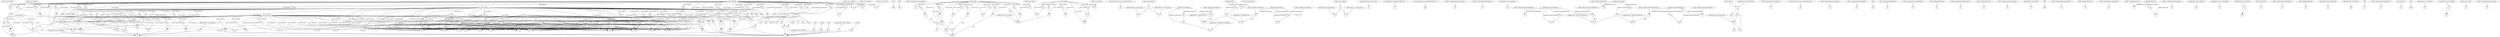 digraph g {
180[label="$r9"]
17[label="$r26"]
196[label="$r1"]
322[label="r5[0]"]
6[label="r1"]
309[label="r58"]
72[label="r0"]
38[label="r2"]
245[label="$r1"]
174[label="@parameter0: java.lang.String"]
340[label="r1"]
356[label="$r6"]
68[label="$r3"]
235[label="@this: basic.ObjectA"]
334[label="r4"]
52[label="r11"]
357[label="r3"]
289[label="r3"]
253[label="r0"]
58[label="@parameter0: callgraph.Circle$InnerA"]
122[label="r5"]
118[label="$r24"]
203[label="r0"]
20[label="@this: basic.ObjectB"]
234[label="@parameter0: java.lang.String"]
324[label="$r32"]
240[label="$r5"]
325[label="r5"]
71[label="@this: assignment.BasicAssignment"]
301[label="$r33"]
133[label="r0"]
268[label="r50"]
83[label="$r25"]
67[label="r2"]
251[label="$r7"]
233[label="r1"]
359[label="r2"]
260[label="@parameter0: basic.Parent"]
350[label="<java.lang.System: java.io.PrintStream out>"]
69[label="r1"]
155[label="@this: assignment.BasicAssignment2"]
312[label="r4"]
364[label="@this: assignment.BasicAssignment2"]
43[label="r8"]
95[label="$r7"]
300[label="r45"]
186[label="$r22[0]"]
197[label="r56"]
243[label="r3"]
296[label="@parameter3: basic.ObjectA[]"]
331[label="r2"]
198[label="$r29"]
220[label="@this: callgraph.ChainInvoke$InnerB"]
337[label="$r5"]
23[label="r1"]
173[label="@this: basic.ObjectB"]
25[label="r0"]
62[label="r1"]
73[label="$r2"]
169[label="r0"]
241[label="r2"]
77[label="r0"]
207[label="r3"]
183[label="r3"]
4[label="r2"]
34[label="$r6"]
109[label="$r1"]
361[label="r0"]
215[label="r1"]
3[label="$r4"]
344[label="r2"]
369[label="r0"]
321[label="r59"]
56[label="@this: callgraph.Circle$InnerB"]
218[label="r1"]
126[label="@parameter0: basic.ObjectA"]
189[label="$r18[0]"]
355[label="r1"]
50[label="$r5"]
182[label="r0"]
53[label="$r4"]
328[label="r1"]
345[label="r3"]
237[label="$r6"]
262[label="@this: basic.Parent"]
273[label="r1"]
166[label="r4"]
342[label="@this: callgraph.Circle$InnerA"]
175[label="@parameter1: java.lang.String"]
343[label="$r4"]
112[label="r0"]
32[label="$r5"]
117[label="r0"]
294[label="$r20"]
284[label="r46"]
125[label="@this: basic.ObjectB"]
143[label="r1"]
74[label="r6"]
123[label="$r14"]
160[label="$r14"]
200[label="r13"]
210[label="@this: assignment.BasicAssignment"]
27[label="$r10"]
281[label="$r30"]
121[label="$r15"]
230[label="r0"]
46[label="@this: callgraph.Hierarchy"]
49[label="r7"]
179[label="$r16"]
287[label="$r14"]
353[label="r0"]
12[label="r12"]
223[label="@this: basic.ObjectB"]
19[label="r0"]
156[label="r0"]
190[label="$r18"]
37[label="$r4"]
129[label="$r19"]
221[label="@parameter0: callgraph.ChainInvoke"]
120[label="r1"]
29[label="$r12"]
35[label="r1"]
99[label="r6"]
98[label="r5"]
136[label="r1"]
255[label="@parameter0: basic.Parent"]
306[label="$r35"]
326[label="@this: assignment.BasicAssignment2"]
238[label="@this: callgraph.Hierarchy"]
206[label="@this: callgraph.Circle$InnerA"]
293[label="$r19"]
90[label="$r8"]
178[label="$r7"]
352[label="@this: assignment.BasicAssignment"]
108[label="<java.lang.System: java.io.PrintStream out>"]
14[label="$r31"]
254[label="r2"]
195[label="r0"]
191[label="@parameter0: basic.ObjectA"]
256[label="r1"]
363[label="@this: basic.ObjectA"]
104[label="r0"]
201[label="$r22"]
130[label="@this: callgraph.Hierarchy"]
192[label="@parameter1: basic.ObjectA[]"]
244[label="<java.lang.System: java.io.PrintStream out>"]
152[label="r4"]
277[label="$r18"]
267[label="$r16"]
290[label="r49"]
229[label="r4"]
213[label="@this: callgraph.ChainInvoke$InnerA"]
335[label="@this: assignment.BasicAssignment"]
282[label="@parameter2: basic.ObjectA[]"]
132[label="@this: callgraph.Circle$InnerB"]
261[label="r0"]
236[label="r1"]
185[label="$r12"]
258[label="r2"]
194[label="@this: basic.ObjectB"]
61[label="$r4"]
248[label="$r4"]
188[label="r2[0]"]
263[label="@this: callgraph.Circle"]
219[label="r0"]
349[label="r0"]
276[label="$r11"]
1[label="r0"]
187[label="$r10"]
137[label="@parameter0: callgraph.Circle"]
269[label="r2"]
100[label="@this: basic.ChildA"]
102[label="r1"]
298[label="$r17"]
51[label="r9"]
297[label="r43"]
111[label="@this: callgraph.Hierarchy"]
347[label="$r5"]
85[label="$r17"]
307[label="$r12"]
367[label="r1"]
151[label="r10"]
165[label="$r2"]
161[label="r7"]
272[label="r5[0]"]
360[label="@this: assignment.BasicAssignment"]
66[label="$r5"]
184[label="r6[0]"]
193[label="$r11"]
295[label="$r39"]
146[label="$r16"]
246[label="@this: basic.Parent"]
57[label="r0"]
105[label="$r2"]
308[label="r5[0]"]
70[label="$r4"]
89[label="r1"]
259[label="r0"]
93[label="r0"]
39[label="@this: callgraph.Hierarchy"]
226[label="@parameter0: java.lang.String[]"]
101[label="r0"]
315[label="r40"]
157[label="r6"]
311[label="r44"]
224[label="$r2"]
314[label="@parameter0: basic.ObjectA"]
97[label="r3"]
275[label="$r37"]
286[label="$r25"]
320[label="r5[0]"]
44[label="r6"]
92[label="@this: assignment.BasicAssignment"]
278[label="$r15"]
22[label="'Hello, World!'"]
75[label="r5"]
358[label="$r5"]
10[label="r0"]
222[label="r0"]
42[label="$r3"]
11[label="$r1"]
135[label="r1"]
336[label="r0"]
266[label="$r21"]
54[label="(basic.ChildA) r1"]
141[label="@parameter0: callgraph.ChainInvoke"]
313[label="$r34"]
209[label="$r3"]
228[label="$r1"]
332[label="$r7"]
45[label="r1"]
60[label="$r6"]
158[label="@parameter0: basic.ObjectA"]
304[label="$r36"]
171[label="r1"]
302[label="r47"]
79[label="@this: basic.ObjectB"]
84[label="$r21"]
299[label="r55"]
317[label="$r10"]
205[label="r1"]
280[label="r41"]
18[label="$r27"]
145[label="r11"]
119[label="$r13"]
177[label="r4"]
63[label="r3"]
124[label="r1"]
172[label="r2"]
162[label="$r15"]
227[label="r0"]
366[label="$r2"]
87[label="r6"]
249[label="$r5"]
354[label="$r4"]
9[label="@this: assignment.BasicAssignment"]
279[label="@parameter1: basic.ObjectA"]
212[label="r2"]
150[label="r1"]
149[label="r9"]
239[label="r0"]
242[label="$r4"]
330[label="$r8"]
164[label="r1"]
40[label="r0"]
329[label="r3"]
303[label="r5[0]"]
252[label="@parameter0: java.lang.String[]"]
271[label="r53"]
8[label="$r3"]
148[label="$r17"]
231[label="r2"]
142[label="r1"]
106[label="@this: basic.ChildA"]
144[label="@parameter1: basic.ObjectA[]"]
257[label="$r0"]
24[label="@this: callgraph.ChainInvoke$InnerB"]
110[label="$r3"]
319[label="$r9"]
41[label="$r2"]
310[label="r54"]
16[label="$r3"]
318[label="$r8"]
265[label="r51"]
305[label="r5[0]"]
15[label="$r20"]
348[label="@parameter0: java.lang.String[]"]
36[label="'liter'"]
362[label="r0"]
291[label="r52"]
128[label="$r7"]
264[label="r0"]
199[label="r57"]
247[label="r0"]
103[label="@this: assignment.BasicAssignment"]
154[label="r5"]
80[label="r0"]
153[label="r3"]
225[label="r3"]
13[label="$r28"]
78[label="@this: callgraph.ChainInvoke"]
285[label="$r7"]
292[label="$r24"]
47[label="r0"]
323[label="$r38"]
163[label="$r3"]
368[label="@this: assignment.BasicAssignment"]
96[label="r1[0]"]
232[label="@parameter1: java.lang.String"]
82[label="r1"]
339[label="r0"]
131[label="r0"]
170[label="r0"]
2[label="@this: basic.ObjectC"]
208[label="$r4"]
81[label="@parameter0: basic.ObjectA[]"]
140[label="@this: callgraph.ChainInvoke$InnerA"]
338[label="$r9"]
351[label="$r9"]
167[label="r5"]
59[label="r1"]
107[label="r0"]
181[label="@this: assignment.BasicAssignment2"]
365[label="r0"]
288[label="$r22"]
55[label="r10"]
65[label="r0"]
204[label="@parameter0: callgraph.Circle$InnerB"]
115[label="$r2"]
333[label="$r6"]
127[label="$r23"]
114[label="r1"]
116[label="r1"]
346[label="$r7"]
64[label="@this: assignment.BasicAssignment"]
86[label="r2"]
21[label="$r7"]
30[label="$r11"]
216[label="$r13"]
33[label="r3"]
283[label="r42"]
327[label="r0"]
91[label="r2"]
28[label="@parameter0: java.lang.String"]
217[label="@parameter0: java.lang.String"]
176[label="$r8"]
159[label="r2"]
341[label="@parameter0: callgraph.Circle"]
214[label="r0"]
94[label="r4"]
168[label="@this: assignment.BasicAssignment"]
270[label="r48"]
147[label="r8"]
274[label="$r13"]
316[label="$r6"]
139[label="r0"]
211[label="r0"]
134[label="callgraph.Circle$InnerB"]
202[label="callgraph.Circle$InnerA"]
0[label="basic.ObjectC"]
250[label="callgraph.Circle"]
7[label="basic.ObjectB"]
5[label="basic.ObjectA"]
48[label="basic.ChildA"]
31[label="basic.Parent"]
113[label="callgraph.Hierarchy"]
26[label="callgraph.ChainInvoke$InnerB"]
138[label="callgraph.ChainInvoke$InnerA"]
76[label="callgraph.ChainInvoke"]
88[label="basic.ObjectA[]"]
271->293[label=""]
356->357[label=""]
144->159[label=""]
316->273[label=""]
291->293[label=""]
250->264[label="callgraph.Circle"]
31->45[label="basic.Parent"]
198->277[label=""]
271->287[label=""]
13->290[label=""]
292->277[label=""]
48->52[label="basic.ChildA"]
294->268[label=""]
339->340[label="this$0"]
163->164[label=""]
179->121[label=""]
7->222[label="basic.ObjectB"]
113->115[label="callgraph.Hierarchy"]
366->367[label=""]
48->224[label="basic.ChildA"]
307->267[label=""]
330->338[label=""]
159->145[label=""]
173->170[label=""]
11->17[label=""]
188->123[label=""]
134->133[label="callgraph.Circle$InnerB"]
294->281[label=""]
26->345[label="callgraph.ChainInvoke$InnerB"]
5->293[label="basic.ObjectA"]
294->277[label=""]
83->82[label=""]
278->281[label=""]
276->287[label=""]
88->307[label="basic.ObjectA[]"]
196->201[label=""]
7->333[label="basic.ObjectB"]
294->290[label=""]
289->281[label=""]
184->119[label=""]
5->355[label="basic.ObjectA"]
88->302[label="basic.ObjectA[]"]
7->359[label="basic.ObjectB"]
168->169[label=""]
251->207[label=""]
266->265[label=""]
198->288[label=""]
5->276[label="basic.ObjectA"]
5->165[label="basic.ObjectA"]
252->253[label=""]
5->166[label="basic.ObjectA"]
7->358[label="basic.ObjectB"]
73->75[label=""]
228->225[label=""]
106->107[label=""]
307->295[label=""]
7->208[label="basic.ObjectB"]
219->218[label="this$0"]
48->257[label="basic.ChildA"]
307->277[label=""]
103->104[label=""]
292->295[label=""]
266->277[label=""]
282->283[label=""]
89->91[label=""]
143->218[label=""]
7->66[label="basic.ObjectB"]
96->97[label=""]
7->312[label="basic.ObjectB"]
272->288[label=""]
271->299[label=""]
79->80[label=""]
111->112[label=""]
278->288[label=""]
88->98[label="basic.ObjectA[]"]
5->281[label="basic.ObjectA"]
7->4[label="basic.ObjectB"]
88->179[label="basic.ObjectA[]"]
88->325[label="basic.ObjectA[]"]
322->323[label=""]
5->313[label="basic.ObjectA"]
294->267[label=""]
88->324[label="basic.ObjectA[]"]
33->34[label=""]
160->153[label=""]
144->145[label=""]
294->288[label=""]
13->288[label=""]
13->268[label=""]
31->41[label="basic.Parent"]
337->328[label=""]
22->23[label=""]
48->53[label="basic.ChildA"]
257->258[label=""]
202->339[label="callgraph.Circle$InnerA"]
94->98[label="a_arr"]
198->267[label=""]
134->207[label="callgraph.Circle$InnerB"]
88->271[label="basic.ObjectA[]"]
269->277[label=""]
180->122[label=""]
187->87[label=""]
92->93[label=""]
98->99[label=""]
113->114[label="callgraph.Hierarchy"]
7->162[label="basic.ObjectB"]
88->121[label="basic.ObjectA[]"]
275->265[label=""]
31->110[label="basic.Parent"]
355->128[label=""]
110->259[label=""]
177->179[label="a_arr"]
84->82[label=""]
7->177[label="basic.ObjectB"]
263->264[label=""]
5->278[label="basic.ObjectA"]
276->265[label=""]
363->362[label=""]
7->3[label="basic.ObjectB"]
42->43[label=""]
244->245[label=""]
289->287[label=""]
276->290[label=""]
198->281[label=""]
196->197[label=""]
266->268[label=""]
7->80[label="basic.ObjectB"]
138->214[label="callgraph.ChainInvoke$InnerA"]
328->329[label="objc"]
241->237[label="s_pub"]
88->152[label="basic.ObjectA[]"]
5->193[label="basic.ObjectA"]
0->329[label="basic.ObjectC"]
56->57[label=""]
279->280[label=""]
38->34[label="s_pub"]
138->347[label="callgraph.ChainInvoke$InnerA"]
39->40[label=""]
269->268[label=""]
275->286[label=""]
48->258[label="basic.ChildA"]
275->293[label=""]
278->286[label=""]
307->265[label=""]
5->274[label="basic.ObjectA"]
81->82[label=""]
266->293[label=""]
303->304[label=""]
118->116[label=""]
31->44[label="basic.Parent"]
140->139[label=""]
160->154[label=""]
347->344[label=""]
7->67[label="basic.ObjectB"]
221->218[label=""]
198->287[label=""]
135->340[label=""]
11->12[label=""]
123->116[label=""]
27->215[label=""]
196->84[label=""]
13->293[label=""]
7->161[label="basic.ObjectB"]
332->329[label=""]
198->268[label=""]
272->287[label=""]
291->286[label=""]
146->147[label=""]
226->227[label=""]
269->295[label=""]
23->27[label=""]
88->277[label="basic.ObjectA[]"]
138->139[label="callgraph.ChainInvoke$InnerA"]
7->212[label="basic.ObjectB"]
198->290[label=""]
291->268[label=""]
307->281[label=""]
26->346[label="callgraph.ChainInvoke$InnerB"]
53->49[label=""]
275->288[label=""]
31->240[label="basic.Parent"]
36->243[label=""]
31->37[label="basic.Parent"]
352->353[label=""]
7->357[label="basic.ObjectB"]
271->286[label=""]
88->281[label="basic.ObjectA[]"]
346->345[label=""]
35->33[label="s_pub"]
364->365[label=""]
117->116[label="f3"]
143->142[label=""]
11->14[label=""]
307->268[label=""]
232->231[label=""]
148->147[label=""]
276->277[label=""]
5->149[label="basic.ObjectA"]
289->286[label=""]
0->338[label="basic.ObjectC"]
275->277[label=""]
294->293[label=""]
291->281[label=""]
88->148[label="basic.ObjectA[]"]
7->94[label="basic.ObjectB"]
272->267[label=""]
5->268[label="basic.ObjectA"]
235->230[label=""]
181->182[label=""]
266->270[label=""]
292->293[label=""]
15->116[label=""]
292->290[label=""]
266->286[label=""]
119->116[label=""]
246->247[label=""]
5->8[label="basic.ObjectA"]
23->29[label=""]
9->10[label=""]
292->286[label=""]
271->310[label=""]
276->288[label=""]
128->116[label=""]
230->231[label="f2"]
291->290[label=""]
292->268[label=""]
275->295[label=""]
334->338[label=""]
5->95[label="basic.ObjectA"]
354->355[label=""]
359->355[label="f3"]
48->229[label="basic.ChildA"]
0->332[label="basic.ObjectC"]
278->265[label=""]
289->290[label=""]
271->270[label=""]
31->228[label="basic.Parent"]
273->307[label="a_arr"]
206->203[label=""]
164->167[label=""]
37->35[label=""]
122->116[label=""]
5->164[label="basic.ObjectA"]
210->211[label=""]
7->105[label="basic.ObjectB"]
13->286[label=""]
292->267[label=""]
42->45[label=""]
255->256[label=""]
289->267[label=""]
278->269[label=""]
278->293[label=""]
320->321[label=""]
328->338[label="objc"]
90->94[label=""]
194->195[label=""]
150->151[label=""]
229->259[label=""]
26->219[label="callgraph.ChainInvoke$InnerB"]
7->63[label="basic.ObjectB"]
273->198[label="a_arr"]
273->294[label="f3"]
291->295[label=""]
31->42[label="basic.Parent"]
66->67[label=""]
148->149[label=""]
271->281[label=""]
130->131[label=""]
7->102[label="basic.ObjectB"]
88->293[label="basic.ObjectA[]"]
5->292[label="basic.ObjectA"]
273->269[label="f3"]
307->288[label=""]
289->265[label=""]
11->18[label=""]
2->1[label=""]
137->136[label=""]
271->288[label=""]
269->286[label=""]
294->265[label=""]
113->131[label="callgraph.Hierarchy"]
269->265[label=""]
178->183[label=""]
266->295[label=""]
88->270[label="basic.ObjectA[]"]
0->1[label="basic.ObjectC"]
215->30[label=""]
269->267[label=""]
5->286[label="basic.ObjectA"]
272->275[label=""]
48->50[label="basic.ChildA"]
272->293[label=""]
5->354[label="basic.ObjectA"]
31->236[label="basic.Parent"]
24->25[label=""]
5->163[label="basic.ObjectA"]
307->290[label=""]
70->74[label=""]
88->147[label="basic.ObjectA[]"]
269->288[label=""]
275->268[label=""]
198->295[label=""]
88->85[label="basic.ObjectA[]"]
5->328[label="basic.ObjectA"]
196->200[label=""]
13->270[label=""]
368->369[label=""]
170->171[label="f1"]
275->267[label=""]
278->290[label=""]
36->33[label=""]
5->180[label="basic.ObjectA"]
170->172[label="f2"]
60->63[label=""]
176->177[label=""]
5->6[label="basic.ObjectA"]
48->49[label="basic.ChildA"]
348->349[label=""]
278->287[label=""]
248->135[label=""]
13->295[label=""]
238->239[label=""]
5->319[label="basic.ObjectA"]
30->23[label=""]
88->265[label="basic.ObjectA[]"]
272->265[label=""]
289->302[label=""]
292->270[label=""]
278->268[label=""]
294->270[label=""]
11->15[label=""]
135->136[label=""]
266->281[label=""]
21->116[label=""]
249->254[label=""]
278->277[label=""]
291->270[label=""]
242->236[label=""]
326->327[label=""]
271->268[label=""]
307->287[label=""]
5->154[label="basic.ObjectA"]
307->286[label=""]
13->265[label=""]
31->241[label="basic.Parent"]
5->153[label="basic.ObjectA"]
7->316[label="basic.ObjectB"]
291->277[label=""]
5->265[label="basic.ObjectA"]
31->43[label="basic.Parent"]
141->142[label=""]
260->259[label=""]
272->281[label=""]
7->90[label="basic.ObjectB"]
308->309[label=""]
269->281[label=""]
5->362[label="basic.ObjectA"]
175->172[label=""]
115->114[label=""]
26->25[label="callgraph.ChainInvoke$InnerB"]
132->133[label=""]
5->160[label="basic.ObjectA"]
138->344[label="callgraph.ChainInvoke$InnerA"]
220->219[label=""]
88->99[label="basic.ObjectA[]"]
273->275[label="f3"]
58->59[label=""]
5->75[label="basic.ObjectA"]
5->288[label="basic.ObjectA"]
88->87[label="basic.ObjectA[]"]
31->261[label="basic.Parent"]
250->248[label="callgraph.Circle"]
298->312[label=""]
307->270[label=""]
5->209[label="basic.ObjectA"]
174->171[label=""]
207->205[label=""]
198->293[label=""]
8->6[label=""]
278->270[label=""]
272->268[label=""]
276->295[label=""]
272->270[label=""]
289->268[label=""]
5->70[label="basic.ObjectA"]
134->251[label="callgraph.Circle$InnerB"]
88->289[label="basic.ObjectA[]"]
278->295[label=""]
7->68[label="basic.ObjectB"]
292->281[label=""]
5->318[label="basic.ObjectA"]
7->69[label="basic.ObjectB"]
5->147[label="basic.ObjectA"]
7->117[label="basic.ObjectB"]
217->215[label=""]
5->290[label="basic.ObjectA"]
13->281[label=""]
158->151[label=""]
29->215[label=""]
198->270[label=""]
7->331[label="basic.ObjectB"]
275->287[label=""]
88->310[label="basic.ObjectA[]"]
333->331[label=""]
78->77[label=""]
88->83[label="basic.ObjectA[]"]
271->267[label=""]
161->148[label="a_arr"]
54->55[label=""]
294->287[label=""]
5->122[label="basic.ObjectA"]
276->270[label=""]
0->330[label="basic.ObjectC"]
36->34[label=""]
126->116[label=""]
20->19[label=""]
88->287[label="basic.ObjectA[]"]
7->19[label="basic.ObjectB"]
262->261[label=""]
152->157[label=""]
88->187[label="basic.ObjectA[]"]
209->120[label=""]
186->127[label=""]
5->317[label="basic.ObjectA"]
272->290[label=""]
342->339[label=""]
278->267[label=""]
266->287[label=""]
208->212[label=""]
163->167[label=""]
291->287[label=""]
45->43[label=""]
294->286[label=""]
28->23[label=""]
88->190[label="basic.ObjectA[]"]
11->16[label=""]
276->281[label=""]
41->44[label=""]
292->288[label=""]
5->301[label="basic.ObjectA"]
289->288[label=""]
271->290[label=""]
158->150[label=""]
273->271[label="a_arr"]
88->157[label="basic.ObjectA[]"]
275->281[label=""]
192->86[label=""]
88->149[label="basic.ObjectA[]"]
292->291[label=""]
358->359[label=""]
7->183[label="basic.ObjectB"]
5->61[label="basic.ObjectA"]
76->143[label="callgraph.ChainInvoke"]
67->62[label="f3"]
5->118[label="basic.ObjectA"]
330->334[label=""]
31->225[label="basic.Parent"]
88->89[label="basic.ObjectA[]"]
276->267[label=""]
88->290[label="basic.ObjectA[]"]
13->267[label=""]
11->21[label=""]
272->295[label=""]
273->291[label="f3"]
5->277[label="basic.ObjectA"]
291->288[label=""]
276->286[label=""]
266->267[label=""]
80->82[label="a_arr"]
76->343[label="callgraph.ChainInvoke"]
71->72[label=""]
125->117[label=""]
294->295[label=""]
5->295[label="basic.ObjectA"]
146->149[label=""]
272->286[label=""]
343->143[label=""]
76->77[label="callgraph.ChainInvoke"]
88->300[label="basic.ObjectA[]"]
61->62[label=""]
367->16[label="f3"]
64->65[label=""]
120->116[label=""]
105->102[label=""]
198->286[label=""]
87->82[label=""]
48->51[label="basic.ChildA"]
289->295[label=""]
108->109[label=""]
291->267[label=""]
3->4[label=""]
88->91[label="basic.ObjectA[]"]
215->216[label=""]
225->259[label=""]
202->203[label="callgraph.Circle$InnerA"]
269->290[label=""]
266->290[label=""]
7->366[label="basic.ObjectB"]
189->129[label=""]
179->190[label=""]
275->290[label=""]
273->276[label="f3"]
161->146[label="f3"]
271->277[label=""]
213->214[label=""]
276->293[label=""]
31->35[label="basic.Parent"]
88->288[label="basic.ObjectA[]"]
5->269[label="basic.ObjectA"]
341->340[label=""]
196->198[label=""]
271->265[label=""]
324->325[label=""]
296->297[label=""]
13->277[label=""]
50->52[label=""]
5->120[label="basic.ObjectA"]
69->70[label="f3"]
88->284[label="basic.ObjectA[]"]
331->334[label="objc"]
5->337[label="basic.ObjectA"]
196->199[label=""]
335->336[label=""]
269->293[label=""]
100->101[label=""]
5->287[label="basic.ObjectA"]
7->367[label="basic.ObjectB"]
5->285[label="basic.ObjectA"]
224->229[label=""]
240->241[label=""]
223->222[label=""]
0->334[label="basic.ObjectC"]
289->270[label=""]
179->85[label=""]
5->291[label="basic.ObjectA"]
289->293[label=""]
13->287[label=""]
4->6[label="f3"]
155->156[label=""]
5->167[label="basic.ObjectA"]
88->299[label="basic.ObjectA[]"]
314->315[label=""]
5->74[label="basic.ObjectA"]
273->289[label="a_arr"]
350->351[label=""]
5->267[label="basic.ObjectA"]
5->62[label="basic.ObjectA"]
360->361[label=""]
86->82[label=""]
269->287[label=""]
7->178[label="basic.ObjectB"]
31->32[label="basic.Parent"]
162->161[label=""]
7->195[label="basic.ObjectB"]
305->306[label=""]
85->82[label=""]
88->267[label="basic.ObjectA[]"]
5->185[label="basic.ObjectA"]
53->51[label=""]
273->13[label="f3"]
204->205[label=""]
7->176[label="basic.ObjectB"]
46->47[label=""]
5->128[label="basic.ObjectA"]
292->287[label=""]
292->265[label=""]
124->116[label=""]
5->73[label="basic.ObjectA"]
5->146[label="basic.ObjectA"]
250->135[label="callgraph.Circle"]
139->142[label="this$0"]
32->38[label=""]
234->233[label=""]
307->293[label=""]
7->60[label="basic.ObjectB"]
36->237[label=""]
7->298[label="basic.ObjectB"]
273->266[label="a_arr"]
271->295[label=""]
266->288[label=""]
236->36[label="s_pub"]
31->242[label="basic.Parent"]
31->38[label="basic.Parent"]
133->136[label="this$0"]
153->154[label=""]
127->116[label=""]
88->311[label="basic.ObjectA[]"]
198->265[label=""]
11->13[label=""]
202->254[label="callgraph.Circle$InnerA"]
165->166[label=""]
202->249[label="callgraph.Circle$InnerA"]
191->124[label=""]
88->295[label="basic.ObjectA[]"]
49->51[label=""]
289->284[label=""]
272->277[label=""]
289->277[label=""]
68->69[label=""]
7->356[label="basic.ObjectB"]
354->128[label=""]
129->116[label=""]
291->265[label=""]
121->116[label=""]
275->270[label=""]
88->268[label="basic.ObjectA[]"]
230->233[label="f1"]
5->270[label="basic.ObjectA"]
276->268[label=""]
48->101[label="basic.ChildA"]
88->286[label="basic.ObjectA[]"]
7->273[label="basic.ObjectB"]
269->270[label=""]
}
